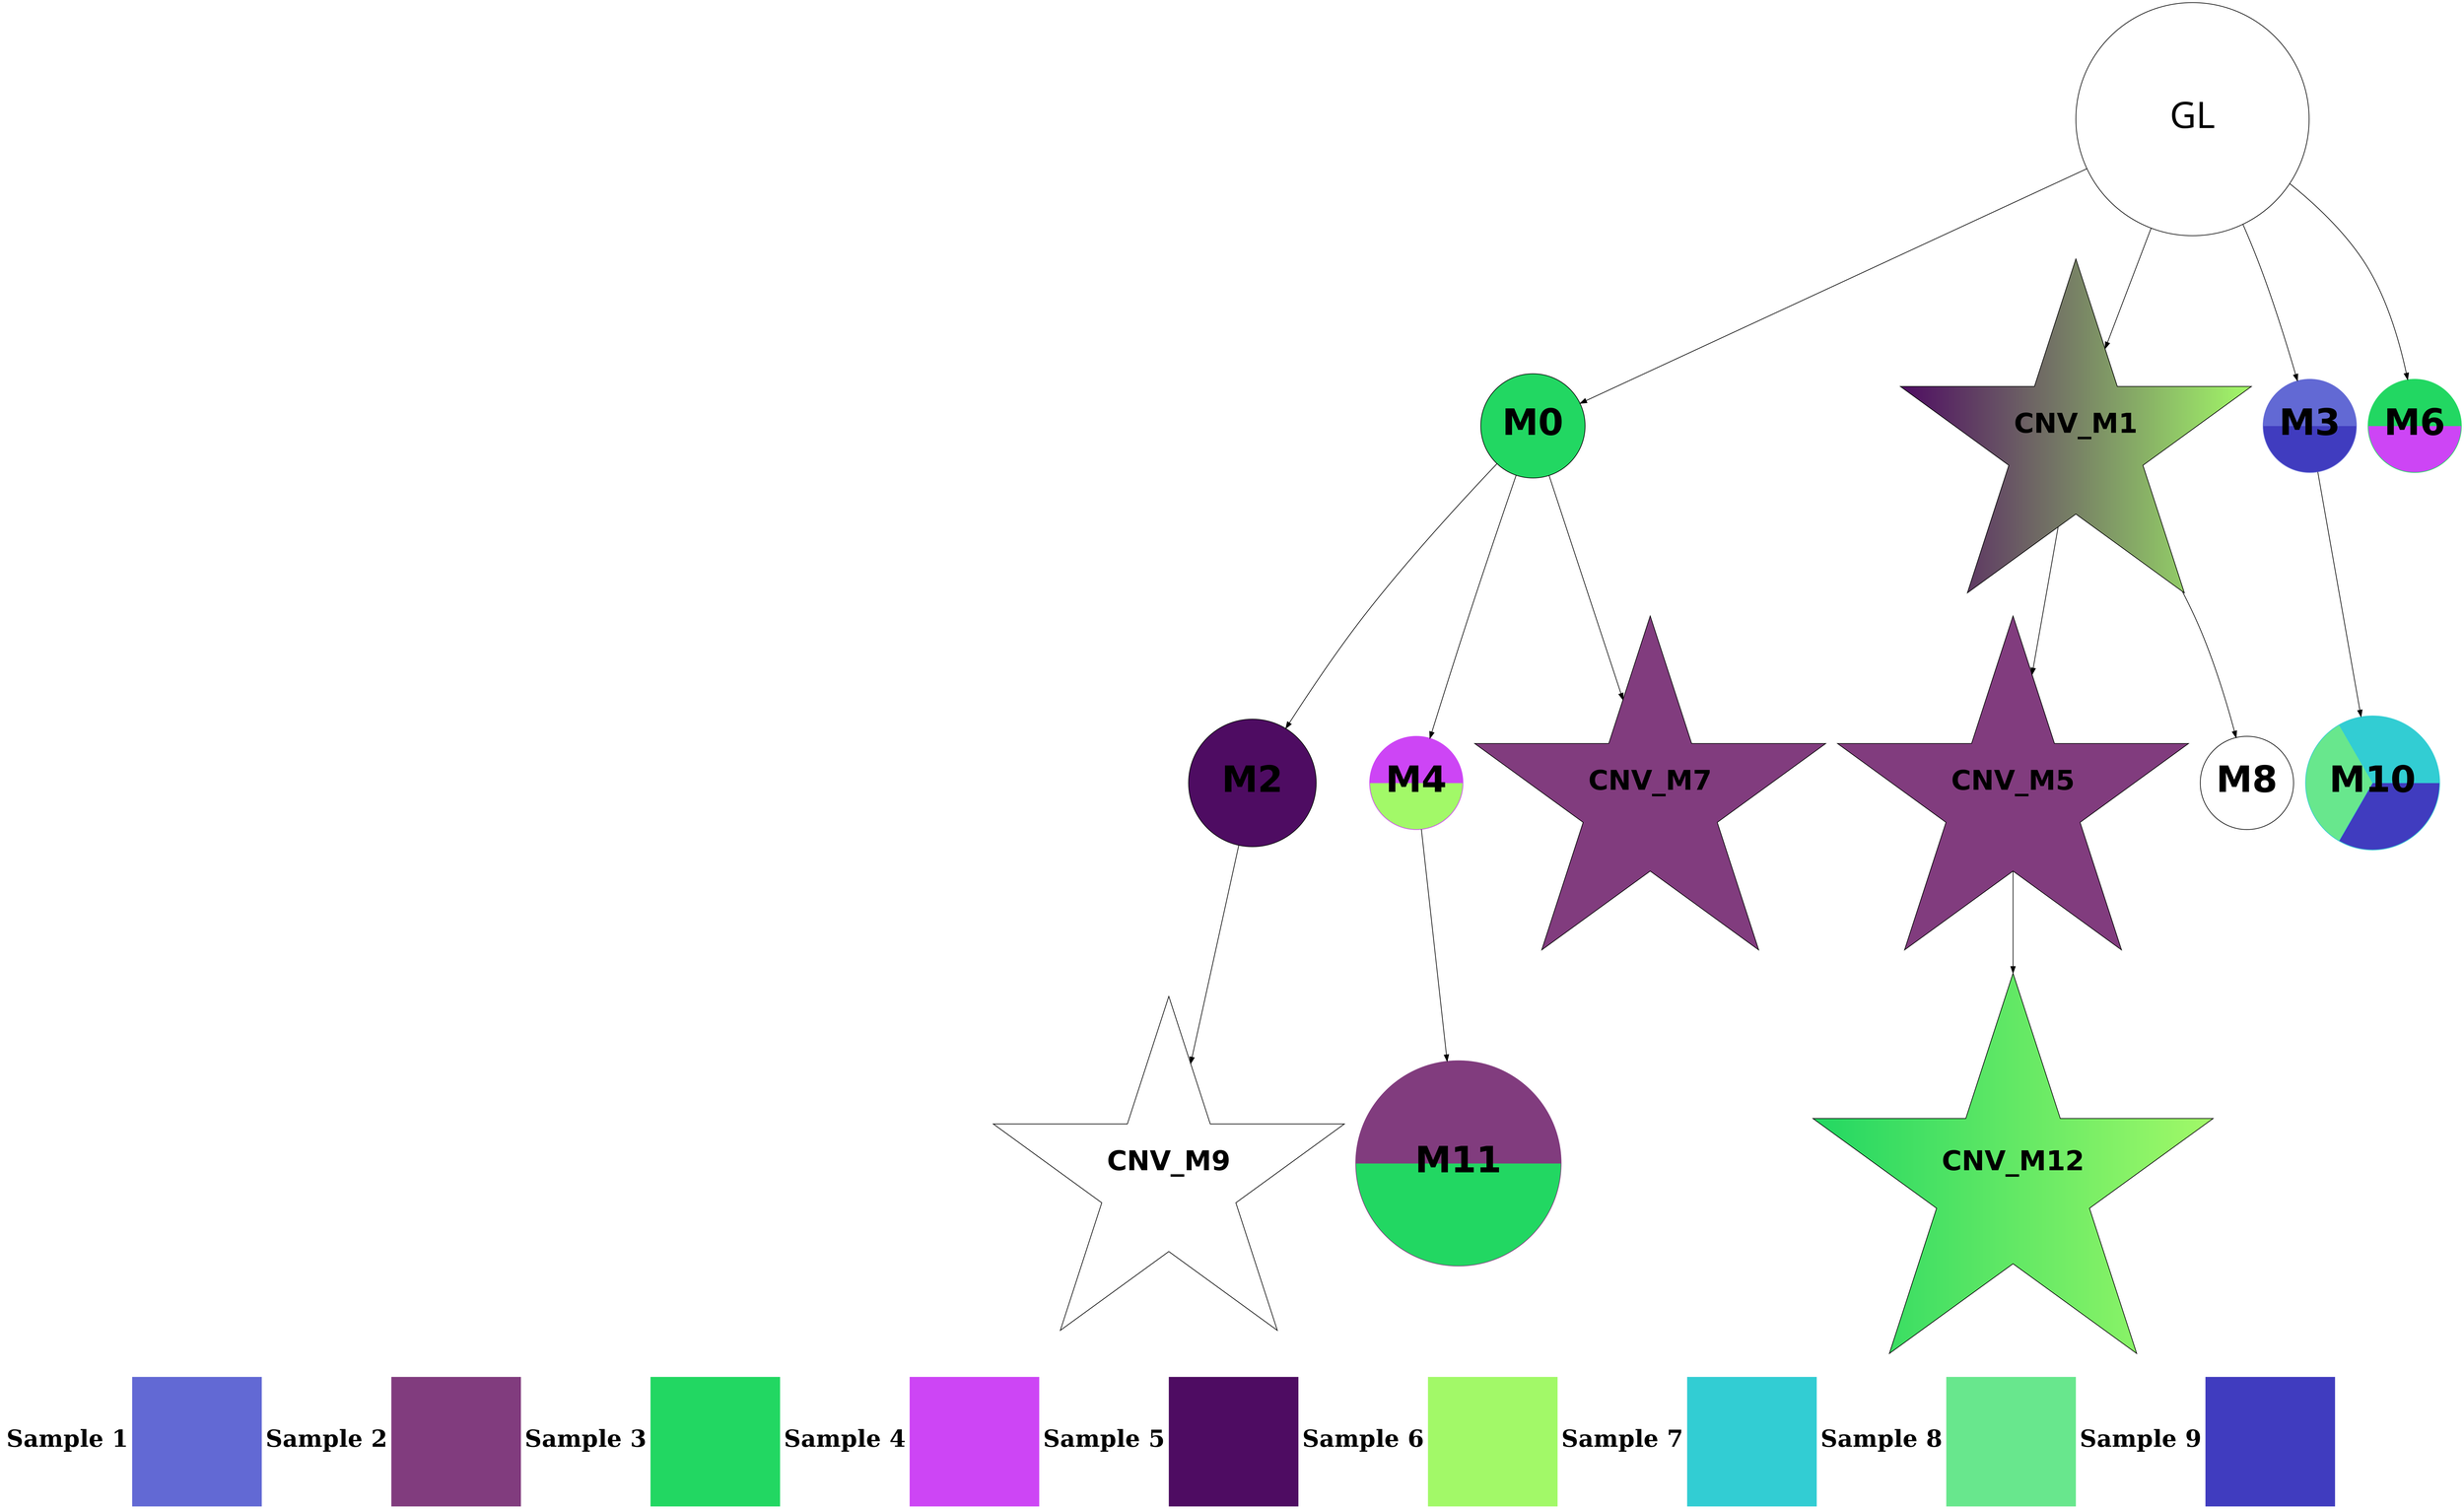digraph G { 
rankdir=TB;
0 -> 1;
0 -> 2;
0 -> 4;
0 -> 7;
1 -> 3;
1 -> 5;
1 -> 8;
2 -> 6;
2 -> 9;
3 -> 10;
4 -> 11;
5 -> 12;
6 -> 13;
4 [shape=circle style=wedged color="#6269d4:#403cbf" fontname="helvetica-bold" fontsize=56 label="M3" width=1.28 height=2 ];
11 [shape=circle style=wedged color="#32cdd3:#68e78d:#403cbf" fontname="helvetica-bold" fontsize=56 label="M10" width=2.87 height=2 ];
5 [shape=circle style=wedged color="#cd45f5:#a2f968" fontname="helvetica-bold" fontsize=56 label="M4" width=1.68 height=2 ];
6 [shape=star style=filled fillcolor="#813c7e" fontname="helvetica-bold" fontsize=42 label="CNV_M5"];
12 [shape=circle style=wedged color="#813c7e:#22d762" fontname="helvetica-bold" fontsize=56 label="M11" width=4.4 height=2 ];
8 [shape=star style=filled fillcolor="#813c7e" fontname="helvetica-bold" fontsize=42 label="CNV_M7"];
0 [label="GL" fontname="arial-bold" fontsize=56 width=5 height=5];
13 [shape=star style=filled fillcolor="#22d762:#a2f968" fontname="helvetica-bold" fontsize=42 label="CNV_M12"];
2 [shape=star style=filled fillcolor="#4e0c62:#a2f968" fontname="helvetica-bold" fontsize=42 label="CNV_M1"];
10 [shape=star style=filled fillcolor=white fontname="helvetica-bold" fontsize=42 label="CNV_M9"];
3 [shape=circle style=filled fillcolor="#4e0c62" fontname="helvetica-bold" fontsize=56 label="M2" width=2.73 height=2 ];
7 [shape=circle style=wedged color="#22d762:#cd45f5" fontname="helvetica-bold" fontsize=56 label="M6" width=0.06 height=2 ];
1 [shape=circle style=filled fillcolor="#22d762" fontname="helvetica-bold" fontsize=56 label="M0" width=2.24 height=2 ];
9 [shape=circle style=filled fillcolor=white fontname="helvetica-bold" fontsize=56 label="M8" width=1.84 height=2 ];
{rank=sink;
Legend[shape=none, margin=0, label=<<TABLE border="0" cellborder="0" cellspacing="0"> 
<TR><TD width="200" height="200" colspan="1"><FONT POINT-SIZE="36.0"><B>Sample 1</B></FONT></TD><TD width="200" height="200" colspan="1" BGCOLOR="#6269d4"></TD>
<TD width="200" height="200" colspan="1"><FONT POINT-SIZE="36.0"><B>Sample 2</B></FONT></TD><TD width="200" height="200" colspan="1" BGCOLOR="#813c7e"></TD>
<TD width="200" height="200" colspan="1"><FONT POINT-SIZE="36.0"><B>Sample 3</B></FONT></TD><TD width="200" height="200" colspan="1" BGCOLOR="#22d762"></TD>
<TD width="200" height="200" colspan="1"><FONT POINT-SIZE="36.0"><B>Sample 4</B></FONT></TD><TD width="200" height="200" colspan="1" BGCOLOR="#cd45f5"></TD>
<TD width="200" height="200" colspan="1"><FONT POINT-SIZE="36.0"><B>Sample 5</B></FONT></TD><TD width="200" height="200" colspan="1" BGCOLOR="#4e0c62"></TD>
<TD width="200" height="200" colspan="1"><FONT POINT-SIZE="36.0"><B>Sample 6</B></FONT></TD><TD width="200" height="200" colspan="1" BGCOLOR="#a2f968"></TD>
<TD width="200" height="200" colspan="1"><FONT POINT-SIZE="36.0"><B>Sample 7</B></FONT></TD><TD width="200" height="200" colspan="1" BGCOLOR="#32cdd3"></TD>
<TD width="200" height="200" colspan="1"><FONT POINT-SIZE="36.0"><B>Sample 8</B></FONT></TD><TD width="200" height="200" colspan="1" BGCOLOR="#68e78d"></TD>
<TD width="200" height="200" colspan="1"><FONT POINT-SIZE="36.0"><B>Sample 9</B></FONT></TD><TD width="200" height="200" colspan="1" BGCOLOR="#403cbf"></TD>
</TR></TABLE>>];
} 
}